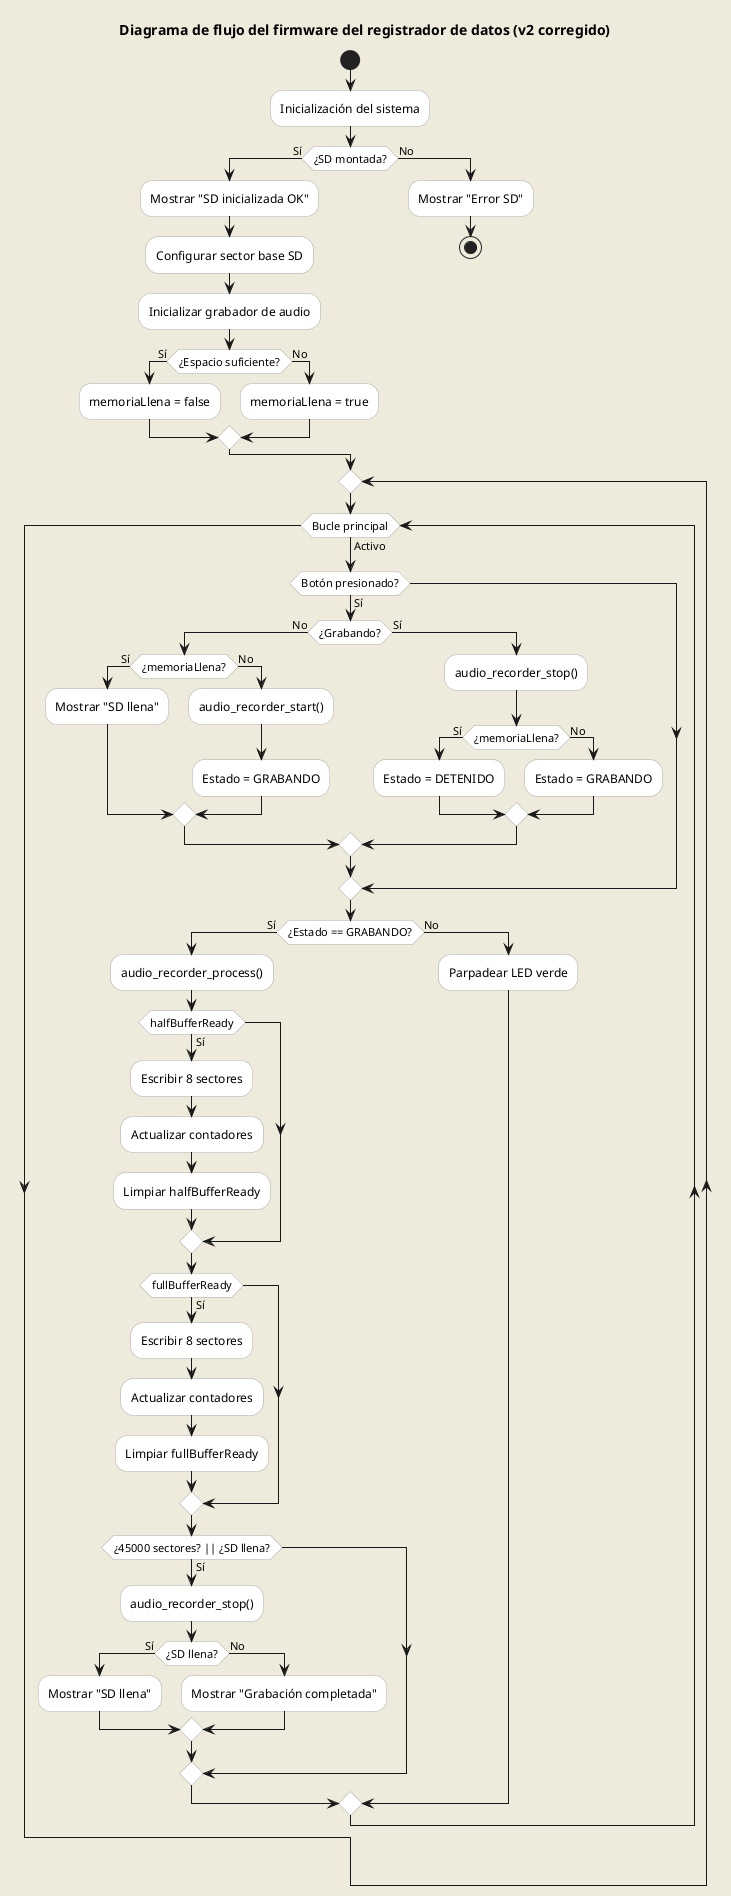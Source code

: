 @startuml
skinparam backgroundColor #EEEBDC
skinparam activity {
  BackgroundColor White
  BorderColor DarkGray
  FontName Arial
}
title Diagrama de flujo del firmware del registrador de datos (v2 corregido)

start
:Inicialización del sistema;

if (¿SD montada?) then (Sí)
  :Mostrar "SD inicializada OK";
  :Configurar sector base SD;
  :Inicializar grabador de audio;

  if (¿Espacio suficiente?) then (Sí)
    :memoriaLlena = false;
  else (No)
    :memoriaLlena = true;
  endif

else (No)
  :Mostrar "Error SD";
  stop
endif

repeat
  while (Bucle principal) is (Activo)
    if (Botón presionado?) then (Sí)
      if (¿Grabando?) then (No)
        if (¿memoriaLlena?) then (Sí)
          :Mostrar "SD llena";
        else (No)
          :audio_recorder_start();
          :Estado = GRABANDO;
        endif
      else (Sí)
        :audio_recorder_stop();
        if (¿memoriaLlena?) then (Sí)
          :Estado = DETENIDO;
        else (No)
          :Estado = GRABANDO;
        endif
      endif
    endif

    if (¿Estado == GRABANDO?) then (Sí)
      :audio_recorder_process();
      if (halfBufferReady) then (Sí)
        :Escribir 8 sectores;
        :Actualizar contadores;
        :Limpiar halfBufferReady;
      endif
      if (fullBufferReady) then (Sí)
        :Escribir 8 sectores;
        :Actualizar contadores;
        :Limpiar fullBufferReady;
      endif
      if (¿45000 sectores? || ¿SD llena?) then (Sí)
        :audio_recorder_stop();
        if (¿SD llena?) then (Sí)
          :Mostrar "SD llena";
        else (No)
          :Mostrar "Grabación completada";
        endif
      endif
    else (No)
      :Parpadear LED verde;
    endif
  endwhile
@enduml